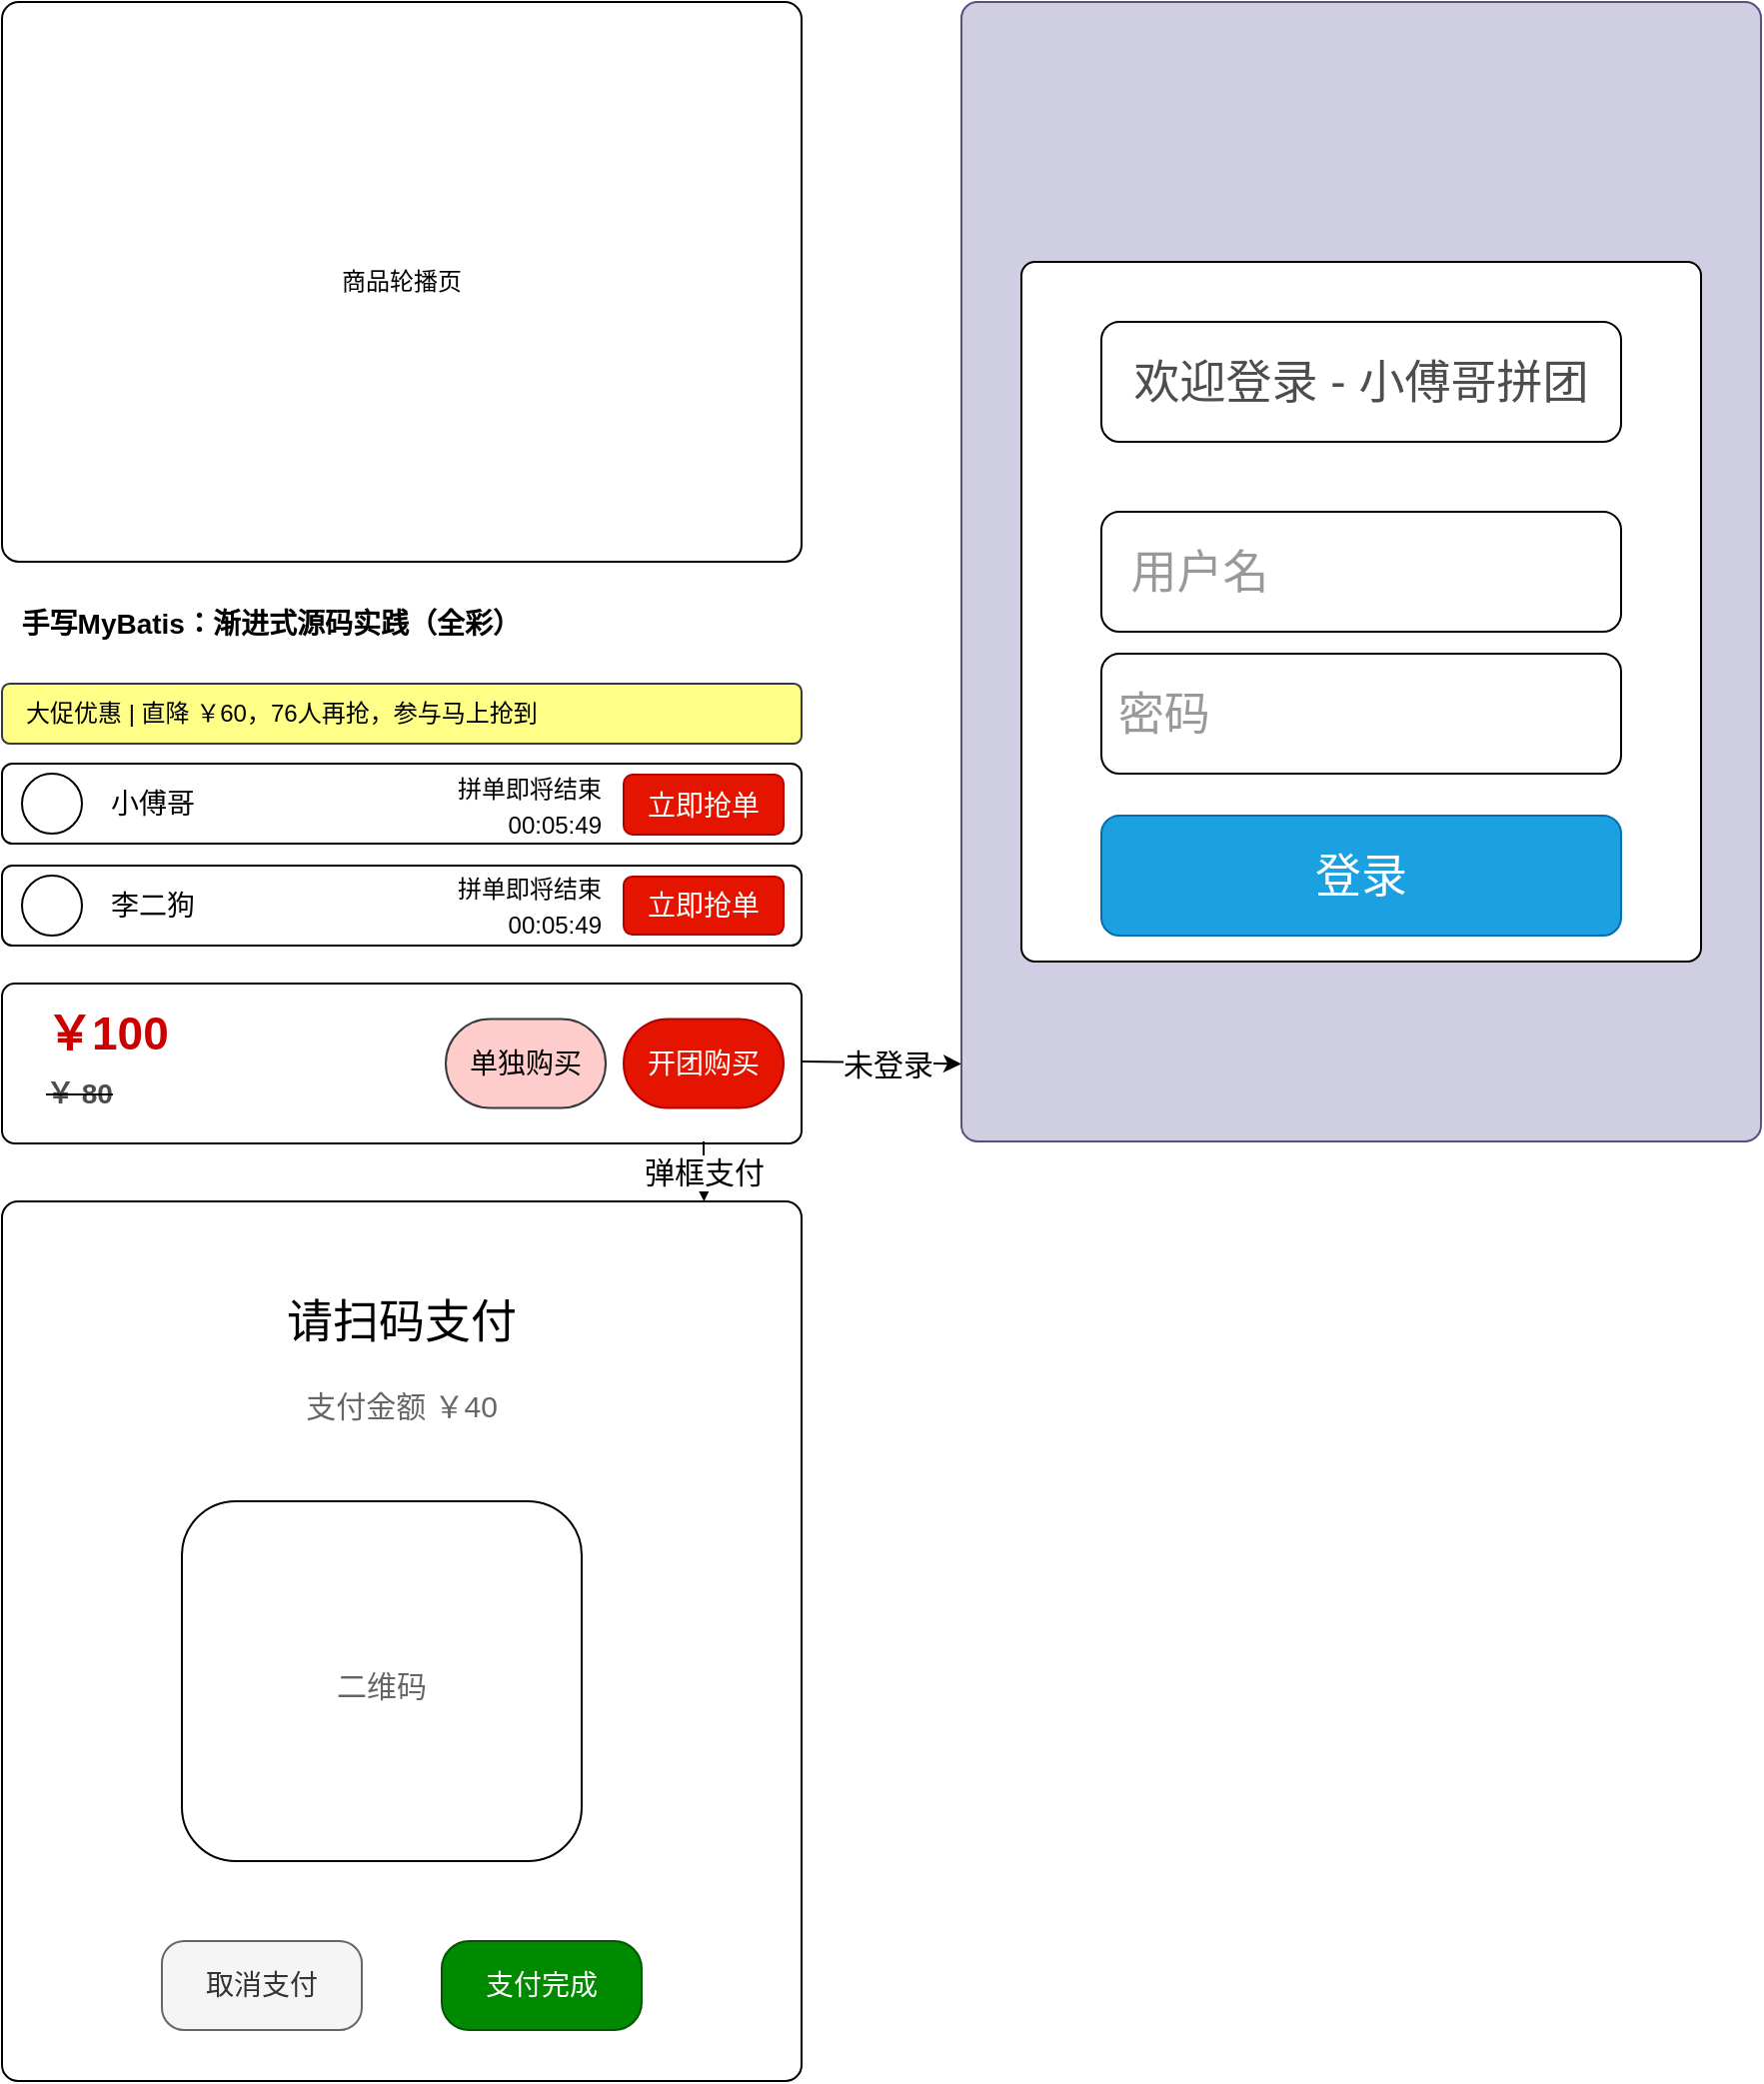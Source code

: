 <mxfile version="20.2.8" type="device"><diagram id="6PQijgyDfugC4ER-ckgj" name="商品详情页"><mxGraphModel dx="1186" dy="745" grid="0" gridSize="10" guides="1" tooltips="1" connect="1" arrows="1" fold="1" page="0" pageScale="1" pageWidth="900" pageHeight="1600" math="0" shadow="0"><root><mxCell id="0"/><mxCell id="1" parent="0"/><mxCell id="rkcu3EZUj1pYs4N78qEw-1" value="商品轮播页" style="rounded=1;whiteSpace=wrap;html=1;arcSize=3;" parent="1" vertex="1"><mxGeometry x="120" y="200" width="400" height="280" as="geometry"/></mxCell><mxCell id="rkcu3EZUj1pYs4N78qEw-3" value="&lt;b&gt;&lt;font style=&quot;font-size: 14px;&quot;&gt;&amp;nbsp; 手写MyBatis：渐进式源码实践（全彩）&lt;/font&gt;&lt;/b&gt;" style="rounded=1;whiteSpace=wrap;html=1;align=left;strokeColor=none;" parent="1" vertex="1"><mxGeometry x="120" y="491" width="400" height="40" as="geometry"/></mxCell><mxCell id="rkcu3EZUj1pYs4N78qEw-5" value="" style="rounded=1;whiteSpace=wrap;html=1;arcSize=13;" parent="1" vertex="1"><mxGeometry x="120" y="581" width="400" height="40" as="geometry"/></mxCell><mxCell id="rkcu3EZUj1pYs4N78qEw-6" value="" style="rounded=1;whiteSpace=wrap;html=1;arcSize=13;" parent="1" vertex="1"><mxGeometry x="120" y="632" width="400" height="40" as="geometry"/></mxCell><mxCell id="rkcu3EZUj1pYs4N78qEw-4" value="" style="ellipse;whiteSpace=wrap;html=1;aspect=fixed;fontSize=14;" parent="1" vertex="1"><mxGeometry x="130" y="586" width="30" height="30" as="geometry"/></mxCell><mxCell id="rkcu3EZUj1pYs4N78qEw-7" value="" style="ellipse;whiteSpace=wrap;html=1;aspect=fixed;fontSize=14;" parent="1" vertex="1"><mxGeometry x="130" y="637" width="30" height="30" as="geometry"/></mxCell><mxCell id="rkcu3EZUj1pYs4N78qEw-8" value="立即抢单" style="rounded=1;whiteSpace=wrap;html=1;fontSize=14;fillColor=#e51400;strokeColor=#B20000;fontColor=#ffffff;" parent="1" vertex="1"><mxGeometry x="431" y="586.5" width="80" height="30" as="geometry"/></mxCell><mxCell id="rkcu3EZUj1pYs4N78qEw-9" value="立即抢单" style="rounded=1;whiteSpace=wrap;html=1;fontSize=14;fillColor=#e51400;strokeColor=#B20000;fontColor=#ffffff;" parent="1" vertex="1"><mxGeometry x="431" y="637.5" width="80" height="29" as="geometry"/></mxCell><mxCell id="rkcu3EZUj1pYs4N78qEw-10" value="小傅哥" style="text;html=1;align=center;verticalAlign=middle;resizable=0;points=[];autosize=1;strokeColor=none;fillColor=none;fontSize=14;" parent="1" vertex="1"><mxGeometry x="160" y="586" width="70" height="30" as="geometry"/></mxCell><mxCell id="rkcu3EZUj1pYs4N78qEw-11" value="李二狗" style="text;html=1;align=center;verticalAlign=middle;resizable=0;points=[];autosize=1;strokeColor=none;fillColor=none;fontSize=14;" parent="1" vertex="1"><mxGeometry x="160" y="637" width="70" height="30" as="geometry"/></mxCell><mxCell id="rkcu3EZUj1pYs4N78qEw-12" value="&amp;nbsp; &amp;nbsp;大促优惠 | 直降 ￥60，76人再抢，参与马上抢到" style="rounded=1;whiteSpace=wrap;html=1;arcSize=13;align=left;fillColor=#ffff88;strokeColor=#36393d;" parent="1" vertex="1"><mxGeometry x="120" y="541" width="400" height="30" as="geometry"/></mxCell><mxCell id="rkcu3EZUj1pYs4N78qEw-13" value="&lt;font style=&quot;font-size: 12px;&quot;&gt;拼单即将结束&lt;/font&gt;" style="rounded=1;whiteSpace=wrap;html=1;fontSize=14;fillColor=default;strokeColor=none;align=right;" parent="1" vertex="1"><mxGeometry x="322" y="633" width="100" height="20" as="geometry"/></mxCell><mxCell id="rkcu3EZUj1pYs4N78qEw-14" value="&lt;span style=&quot;font-size: 12px;&quot;&gt;00:05:49&lt;/span&gt;" style="rounded=1;whiteSpace=wrap;html=1;fontSize=14;fillColor=default;strokeColor=none;align=right;" parent="1" vertex="1"><mxGeometry x="322" y="651" width="100" height="20" as="geometry"/></mxCell><mxCell id="rkcu3EZUj1pYs4N78qEw-15" value="&lt;font style=&quot;font-size: 12px;&quot;&gt;拼单即将结束&lt;/font&gt;" style="rounded=1;whiteSpace=wrap;html=1;fontSize=14;fillColor=default;strokeColor=none;align=right;" parent="1" vertex="1"><mxGeometry x="322" y="582.5" width="100" height="20" as="geometry"/></mxCell><mxCell id="rkcu3EZUj1pYs4N78qEw-16" value="&lt;span style=&quot;font-size: 12px;&quot;&gt;00:05:49&lt;/span&gt;" style="rounded=1;whiteSpace=wrap;html=1;fontSize=14;fillColor=default;strokeColor=none;align=right;" parent="1" vertex="1"><mxGeometry x="322" y="600.5" width="100" height="20" as="geometry"/></mxCell><mxCell id="rkcu3EZUj1pYs4N78qEw-18" value="" style="rounded=1;whiteSpace=wrap;html=1;fontSize=12;fillColor=default;arcSize=8;" parent="1" vertex="1"><mxGeometry x="120" y="691" width="400" height="80" as="geometry"/></mxCell><mxCell id="rkcu3EZUj1pYs4N78qEw-19" value="单独购买" style="rounded=1;whiteSpace=wrap;html=1;fontSize=14;fillColor=#ffcccc;strokeColor=#36393d;arcSize=50;" parent="1" vertex="1"><mxGeometry x="342" y="708.75" width="80" height="44.5" as="geometry"/></mxCell><mxCell id="OsgkMpvyyOFpJFWNQCZw-13" style="edgeStyle=orthogonalEdgeStyle;rounded=0;orthogonalLoop=1;jettySize=auto;html=1;entryX=0;entryY=0.932;entryDx=0;entryDy=0;entryPerimeter=0;fontSize=15;fontColor=#666666;" parent="1" target="OsgkMpvyyOFpJFWNQCZw-1" edge="1"><mxGeometry relative="1" as="geometry"><mxPoint x="520" y="730" as="sourcePoint"/></mxGeometry></mxCell><mxCell id="OsgkMpvyyOFpJFWNQCZw-14" value="&lt;font color=&quot;#000000&quot;&gt;未登录&lt;/font&gt;" style="edgeLabel;html=1;align=center;verticalAlign=middle;resizable=0;points=[];fontSize=15;fontColor=#666666;" parent="OsgkMpvyyOFpJFWNQCZw-13" vertex="1" connectable="0"><mxGeometry x="0.067" relative="1" as="geometry"><mxPoint as="offset"/></mxGeometry></mxCell><mxCell id="OsgkMpvyyOFpJFWNQCZw-15" style="edgeStyle=orthogonalEdgeStyle;rounded=0;orthogonalLoop=1;jettySize=auto;html=1;entryX=0.878;entryY=0;entryDx=0;entryDy=0;entryPerimeter=0;fontSize=15;fontColor=#666666;" parent="1" target="OsgkMpvyyOFpJFWNQCZw-7" edge="1"><mxGeometry relative="1" as="geometry"><mxPoint x="471" y="770" as="sourcePoint"/></mxGeometry></mxCell><mxCell id="OsgkMpvyyOFpJFWNQCZw-16" value="&lt;font color=&quot;#000000&quot;&gt;弹框支付&lt;/font&gt;" style="edgeLabel;html=1;align=center;verticalAlign=middle;resizable=0;points=[];fontSize=15;fontColor=#666666;" parent="OsgkMpvyyOFpJFWNQCZw-15" vertex="1" connectable="0"><mxGeometry x="0.082" relative="1" as="geometry"><mxPoint y="-1" as="offset"/></mxGeometry></mxCell><mxCell id="rkcu3EZUj1pYs4N78qEw-20" value="开团购买" style="rounded=1;whiteSpace=wrap;html=1;fontSize=14;fillColor=#e51400;strokeColor=#B20000;fontColor=#ffffff;arcSize=50;" parent="1" vertex="1"><mxGeometry x="431" y="708.75" width="80" height="44.5" as="geometry"/></mxCell><mxCell id="rkcu3EZUj1pYs4N78qEw-21" value="&lt;font color=&quot;#cc0000&quot; style=&quot;font-size: 23px;&quot;&gt;￥100&lt;/font&gt;" style="rounded=1;whiteSpace=wrap;html=1;fontSize=14;fillColor=default;fontStyle=1;align=left;strokeColor=none;" parent="1" vertex="1"><mxGeometry x="140" y="701" width="70" height="30" as="geometry"/></mxCell><mxCell id="rkcu3EZUj1pYs4N78qEw-22" value="&lt;strike&gt;&lt;font color=&quot;#4d4d4d&quot;&gt;￥ 80&lt;/font&gt;&lt;/strike&gt;" style="rounded=1;whiteSpace=wrap;html=1;fontSize=14;fillColor=default;fontStyle=1;align=left;strokeColor=none;" parent="1" vertex="1"><mxGeometry x="140" y="731" width="70" height="30" as="geometry"/></mxCell><mxCell id="OsgkMpvyyOFpJFWNQCZw-1" value="" style="rounded=1;whiteSpace=wrap;html=1;fontSize=23;fillColor=#d0cee2;arcSize=2;strokeColor=#56517e;" parent="1" vertex="1"><mxGeometry x="600" y="200" width="400" height="570" as="geometry"/></mxCell><mxCell id="OsgkMpvyyOFpJFWNQCZw-2" value="" style="rounded=1;whiteSpace=wrap;html=1;fontSize=23;fontColor=#4D4D4D;fillColor=default;arcSize=2;" parent="1" vertex="1"><mxGeometry x="630" y="330" width="340" height="350" as="geometry"/></mxCell><mxCell id="OsgkMpvyyOFpJFWNQCZw-3" value="欢迎登录 - 小傅哥拼团" style="rounded=1;whiteSpace=wrap;html=1;fontSize=23;fontColor=#4D4D4D;fillColor=none;" parent="1" vertex="1"><mxGeometry x="670" y="360" width="260" height="60" as="geometry"/></mxCell><mxCell id="OsgkMpvyyOFpJFWNQCZw-4" value="&lt;font color=&quot;#999999&quot;&gt;&amp;nbsp; 用户名&lt;/font&gt;" style="rounded=1;whiteSpace=wrap;html=1;fontSize=23;fontColor=#4D4D4D;fillColor=none;align=left;" parent="1" vertex="1"><mxGeometry x="670" y="455" width="260" height="60" as="geometry"/></mxCell><mxCell id="OsgkMpvyyOFpJFWNQCZw-5" value="&lt;font color=&quot;#999999&quot;&gt;&amp;nbsp;密码&lt;/font&gt;" style="rounded=1;whiteSpace=wrap;html=1;fontSize=23;fontColor=#4D4D4D;fillColor=none;align=left;" parent="1" vertex="1"><mxGeometry x="670" y="526" width="260" height="60" as="geometry"/></mxCell><mxCell id="OsgkMpvyyOFpJFWNQCZw-6" value="登录" style="rounded=1;whiteSpace=wrap;html=1;fontSize=23;fontColor=#ffffff;fillColor=#1ba1e2;align=center;strokeColor=#006EAF;" parent="1" vertex="1"><mxGeometry x="670" y="607" width="260" height="60" as="geometry"/></mxCell><mxCell id="OsgkMpvyyOFpJFWNQCZw-7" value="" style="rounded=1;whiteSpace=wrap;html=1;fontSize=23;arcSize=2;" parent="1" vertex="1"><mxGeometry x="120" y="800" width="400" height="440" as="geometry"/></mxCell><mxCell id="OsgkMpvyyOFpJFWNQCZw-8" value="&lt;font color=&quot;#000000&quot;&gt;请扫码支付&lt;/font&gt;" style="rounded=1;whiteSpace=wrap;html=1;fontSize=23;fontColor=#FFFFFF;fillColor=none;strokeColor=none;" parent="1" vertex="1"><mxGeometry x="160" y="840" width="320" height="40" as="geometry"/></mxCell><mxCell id="OsgkMpvyyOFpJFWNQCZw-9" value="&lt;font color=&quot;#666666&quot; style=&quot;font-size: 15px;&quot;&gt;支付金额 ￥40&lt;/font&gt;" style="rounded=1;whiteSpace=wrap;html=1;fontSize=23;fontColor=#FFFFFF;fillColor=none;strokeColor=none;" parent="1" vertex="1"><mxGeometry x="160" y="880" width="320" height="40" as="geometry"/></mxCell><mxCell id="OsgkMpvyyOFpJFWNQCZw-10" value="&lt;font color=&quot;#666666&quot;&gt;&lt;span style=&quot;font-size: 15px;&quot;&gt;二维码&lt;/span&gt;&lt;/font&gt;" style="rounded=1;whiteSpace=wrap;html=1;fontSize=23;fontColor=#FFFFFF;fillColor=none;" parent="1" vertex="1"><mxGeometry x="210" y="950" width="200" height="180" as="geometry"/></mxCell><mxCell id="OsgkMpvyyOFpJFWNQCZw-11" value="取消支付" style="rounded=1;whiteSpace=wrap;html=1;fontSize=14;fillColor=#f5f5f5;strokeColor=#666666;arcSize=25;fontColor=#333333;" parent="1" vertex="1"><mxGeometry x="200" y="1170" width="100" height="44.5" as="geometry"/></mxCell><mxCell id="OsgkMpvyyOFpJFWNQCZw-12" value="支付完成" style="rounded=1;whiteSpace=wrap;html=1;fontSize=14;fillColor=#008a00;strokeColor=#005700;fontColor=#ffffff;arcSize=31;" parent="1" vertex="1"><mxGeometry x="340" y="1170" width="100" height="44.5" as="geometry"/></mxCell></root></mxGraphModel></diagram></mxfile>